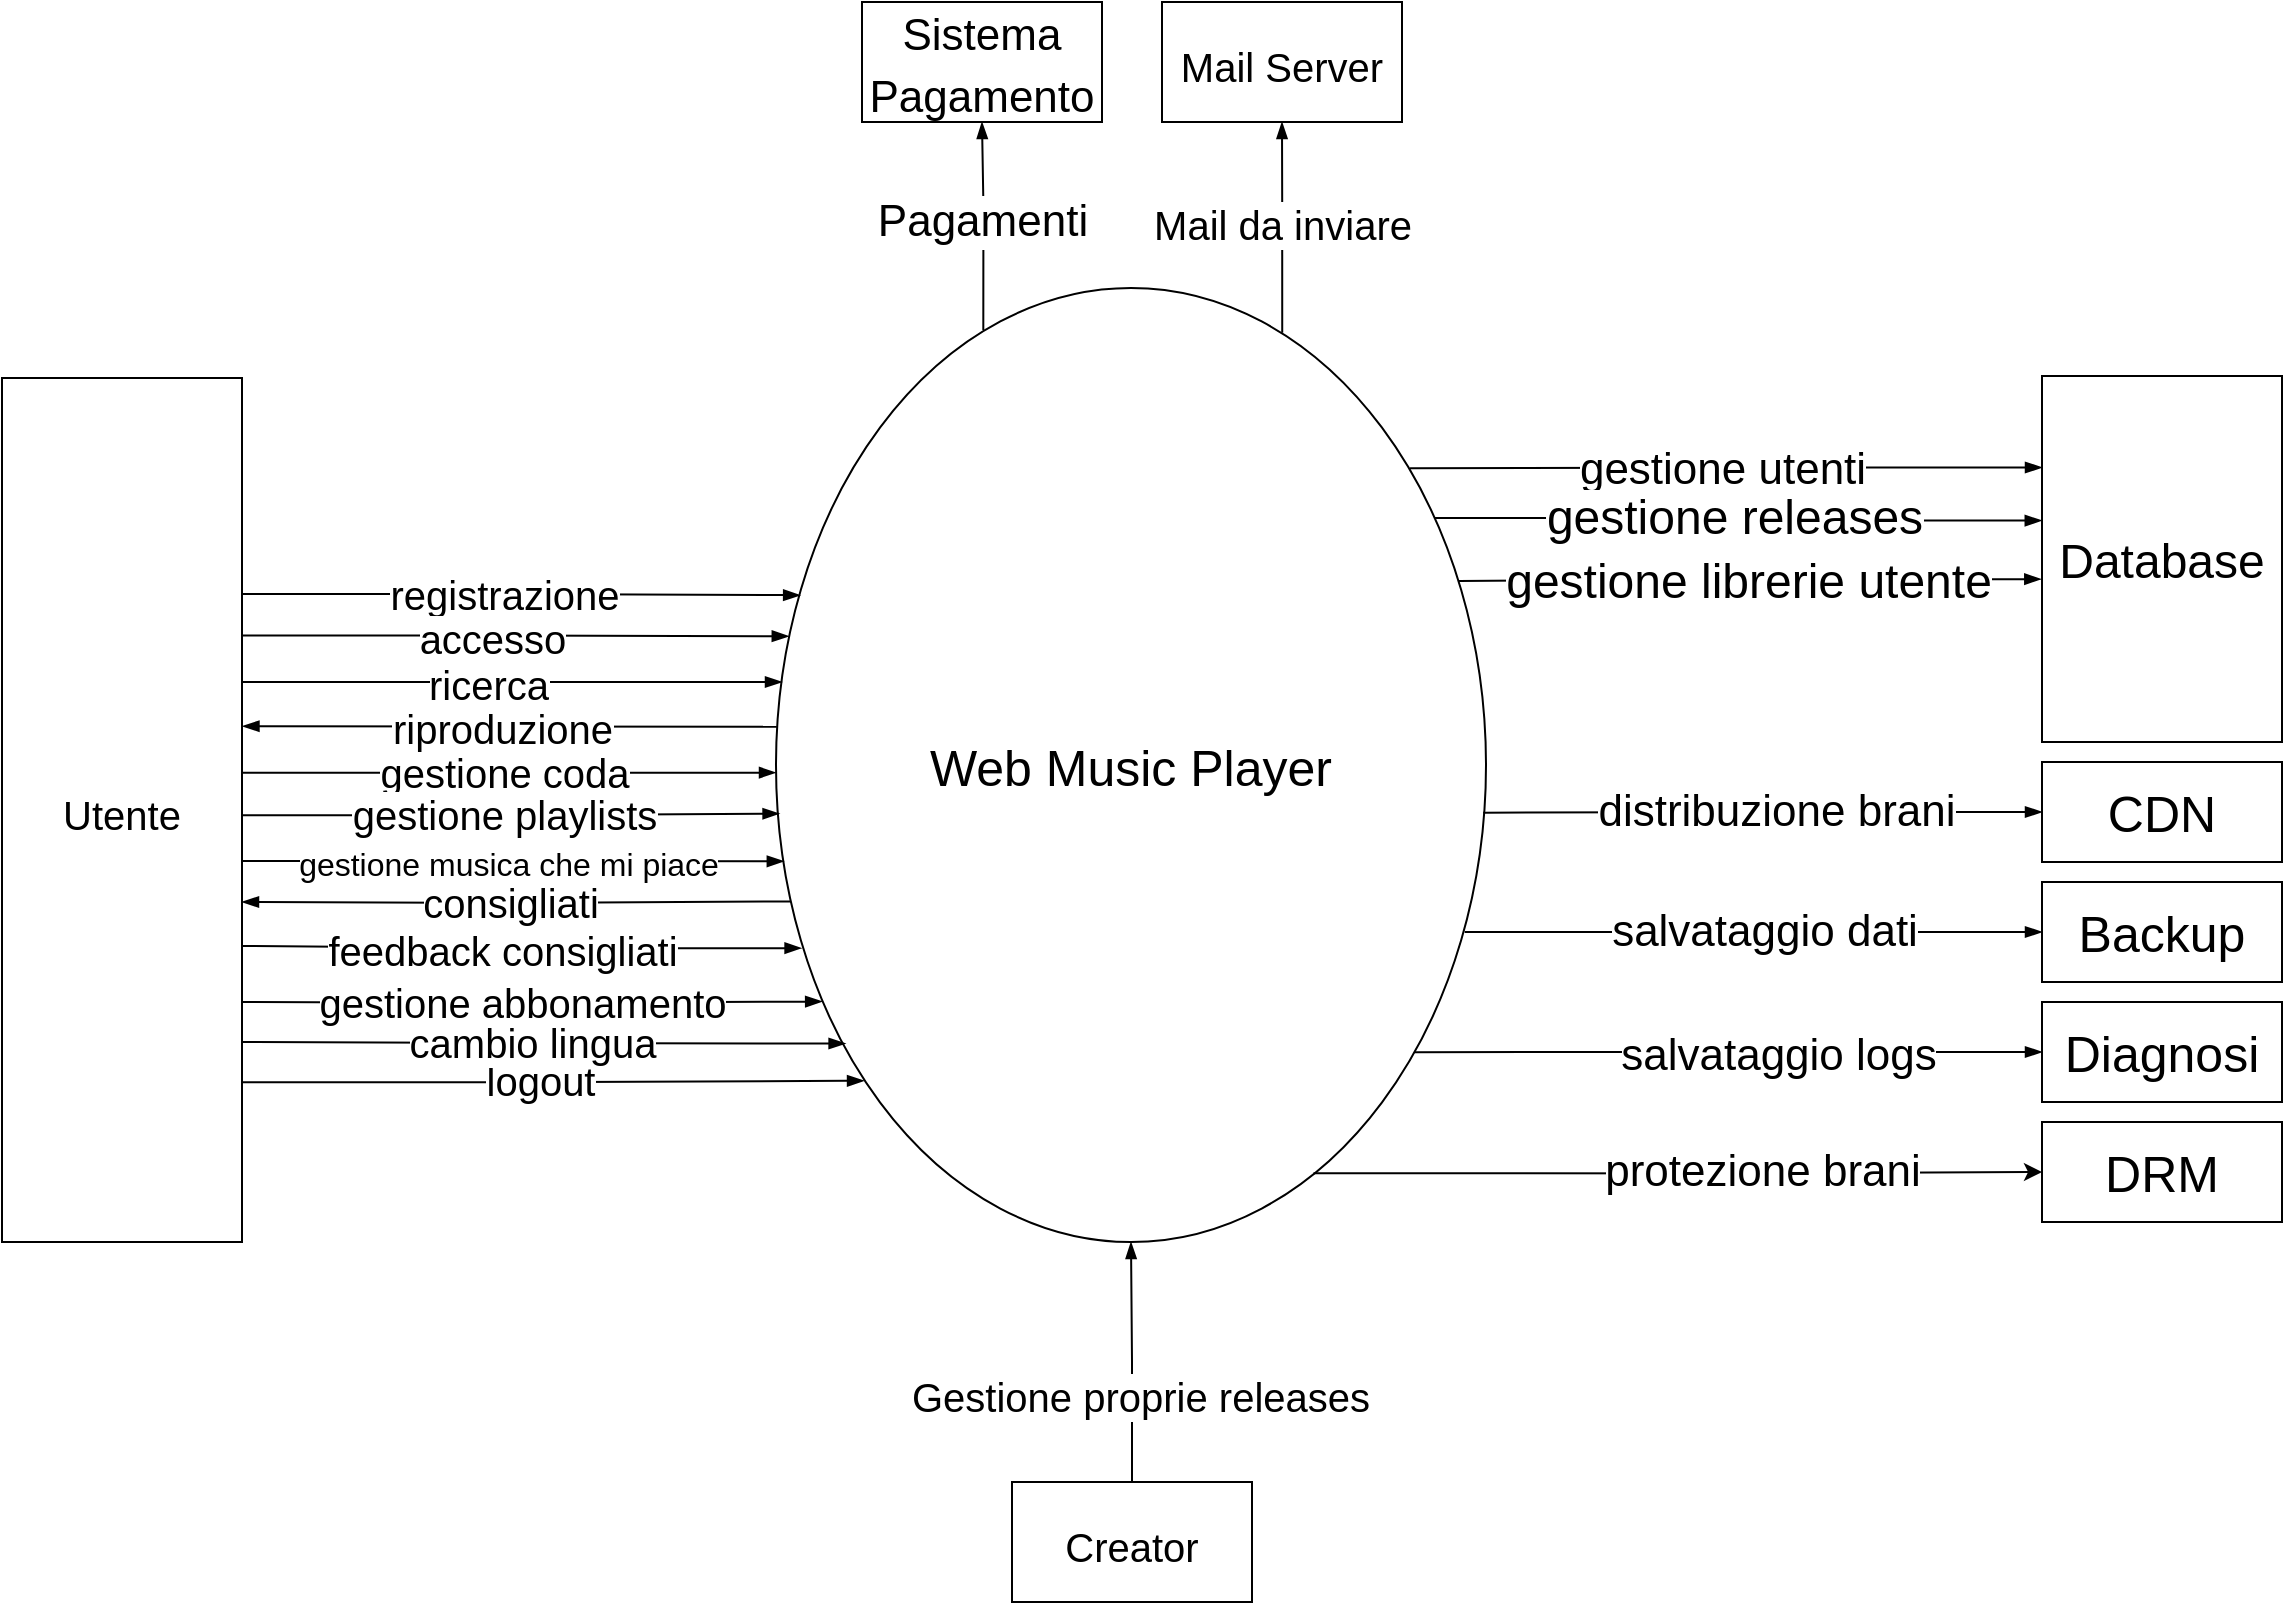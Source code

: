 <mxfile version="20.5.3" type="github">
  <diagram id="cxkiVun0ecZIqgZCX8Rb" name="Page-1">
    <mxGraphModel dx="809" dy="441" grid="1" gridSize="10" guides="1" tooltips="1" connect="1" arrows="1" fold="1" page="1" pageScale="1" pageWidth="1169" pageHeight="827" math="0" shadow="0">
      <root>
        <mxCell id="0" />
        <mxCell id="1" parent="0" />
        <mxCell id="ny1i_pYhpeBJi3MFas6G-4" style="edgeStyle=orthogonalEdgeStyle;rounded=0;orthogonalLoop=1;jettySize=auto;html=1;exitX=0.713;exitY=0.047;exitDx=0;exitDy=0;entryX=0.5;entryY=1;entryDx=0;entryDy=0;fontSize=20;endArrow=blockThin;endFill=1;exitPerimeter=0;" parent="1" source="ny1i_pYhpeBJi3MFas6G-2" target="ny1i_pYhpeBJi3MFas6G-3" edge="1">
          <mxGeometry relative="1" as="geometry" />
        </mxCell>
        <mxCell id="ny1i_pYhpeBJi3MFas6G-5" value="Mail da inviare" style="edgeLabel;html=1;align=center;verticalAlign=middle;resizable=0;points=[];fontSize=20;" parent="ny1i_pYhpeBJi3MFas6G-4" vertex="1" connectable="0">
          <mxGeometry x="0.171" y="1" relative="1" as="geometry">
            <mxPoint x="1" y="7" as="offset" />
          </mxGeometry>
        </mxCell>
        <mxCell id="ny1i_pYhpeBJi3MFas6G-2" value="&lt;font style=&quot;font-size: 25px;&quot;&gt;Web Music Player&lt;br&gt;&lt;/font&gt;" style="ellipse;whiteSpace=wrap;html=1;" parent="1" vertex="1">
          <mxGeometry x="407" y="153" width="355" height="477" as="geometry" />
        </mxCell>
        <mxCell id="ny1i_pYhpeBJi3MFas6G-3" value="&lt;font style=&quot;font-size: 20px;&quot;&gt;Mail Server&lt;br&gt;&lt;/font&gt;" style="rounded=0;whiteSpace=wrap;html=1;fontSize=25;" parent="1" vertex="1">
          <mxGeometry x="600" y="10" width="120" height="60" as="geometry" />
        </mxCell>
        <mxCell id="ny1i_pYhpeBJi3MFas6G-7" style="edgeStyle=orthogonalEdgeStyle;rounded=0;orthogonalLoop=1;jettySize=auto;html=1;exitX=0.5;exitY=0;exitDx=0;exitDy=0;entryX=0.5;entryY=1;entryDx=0;entryDy=0;fontSize=20;endArrow=blockThin;endFill=1;" parent="1" source="ny1i_pYhpeBJi3MFas6G-6" target="ny1i_pYhpeBJi3MFas6G-2" edge="1">
          <mxGeometry relative="1" as="geometry" />
        </mxCell>
        <mxCell id="ny1i_pYhpeBJi3MFas6G-8" value="&lt;div&gt;Gestione proprie releases&lt;/div&gt;" style="edgeLabel;html=1;align=center;verticalAlign=middle;resizable=0;points=[];fontSize=20;" parent="ny1i_pYhpeBJi3MFas6G-7" vertex="1" connectable="0">
          <mxGeometry x="-0.307" y="-4" relative="1" as="geometry">
            <mxPoint y="-1" as="offset" />
          </mxGeometry>
        </mxCell>
        <mxCell id="ny1i_pYhpeBJi3MFas6G-6" value="&lt;font style=&quot;font-size: 20px;&quot;&gt;Creator&lt;/font&gt;" style="rounded=0;whiteSpace=wrap;html=1;fontSize=25;" parent="1" vertex="1">
          <mxGeometry x="525" y="750" width="120" height="60" as="geometry" />
        </mxCell>
        <mxCell id="ny1i_pYhpeBJi3MFas6G-11" style="edgeStyle=orthogonalEdgeStyle;rounded=0;orthogonalLoop=1;jettySize=auto;html=1;exitX=1;exitY=0.25;exitDx=0;exitDy=0;entryX=0.034;entryY=0.322;entryDx=0;entryDy=0;entryPerimeter=0;fontSize=20;endArrow=blockThin;endFill=1;" parent="1" source="ny1i_pYhpeBJi3MFas6G-10" target="ny1i_pYhpeBJi3MFas6G-2" edge="1">
          <mxGeometry relative="1" as="geometry" />
        </mxCell>
        <mxCell id="ny1i_pYhpeBJi3MFas6G-12" value="registrazione" style="edgeLabel;html=1;align=center;verticalAlign=middle;resizable=0;points=[];fontSize=20;" parent="ny1i_pYhpeBJi3MFas6G-11" vertex="1" connectable="0">
          <mxGeometry x="0.057" y="1" relative="1" as="geometry">
            <mxPoint x="-17" as="offset" />
          </mxGeometry>
        </mxCell>
        <mxCell id="ny1i_pYhpeBJi3MFas6G-13" style="edgeStyle=orthogonalEdgeStyle;rounded=0;orthogonalLoop=1;jettySize=auto;html=1;exitX=0.998;exitY=0.298;exitDx=0;exitDy=0;entryX=0.018;entryY=0.365;entryDx=0;entryDy=0;entryPerimeter=0;fontSize=20;endArrow=blockThin;endFill=1;exitPerimeter=0;" parent="1" source="ny1i_pYhpeBJi3MFas6G-10" target="ny1i_pYhpeBJi3MFas6G-2" edge="1">
          <mxGeometry relative="1" as="geometry" />
        </mxCell>
        <mxCell id="ny1i_pYhpeBJi3MFas6G-14" value="accesso" style="edgeLabel;html=1;align=center;verticalAlign=middle;resizable=0;points=[];fontSize=20;" parent="ny1i_pYhpeBJi3MFas6G-13" vertex="1" connectable="0">
          <mxGeometry x="-0.088" y="-1" relative="1" as="geometry">
            <mxPoint as="offset" />
          </mxGeometry>
        </mxCell>
        <mxCell id="ny1i_pYhpeBJi3MFas6G-21" style="edgeStyle=orthogonalEdgeStyle;rounded=0;orthogonalLoop=1;jettySize=auto;html=1;exitX=1.003;exitY=0.457;exitDx=0;exitDy=0;entryX=0;entryY=0.508;entryDx=0;entryDy=0;entryPerimeter=0;fontSize=20;startArrow=none;startFill=0;endArrow=blockThin;endFill=1;exitPerimeter=0;" parent="1" source="ny1i_pYhpeBJi3MFas6G-10" target="ny1i_pYhpeBJi3MFas6G-2" edge="1">
          <mxGeometry relative="1" as="geometry" />
        </mxCell>
        <mxCell id="ny1i_pYhpeBJi3MFas6G-22" value="gestione coda" style="edgeLabel;html=1;align=center;verticalAlign=middle;resizable=0;points=[];fontSize=20;" parent="ny1i_pYhpeBJi3MFas6G-21" vertex="1" connectable="0">
          <mxGeometry x="-0.174" y="1" relative="1" as="geometry">
            <mxPoint x="20" as="offset" />
          </mxGeometry>
        </mxCell>
        <mxCell id="ny1i_pYhpeBJi3MFas6G-10" value="&lt;font style=&quot;font-size: 20px;&quot;&gt;Utente&lt;/font&gt;" style="rounded=0;whiteSpace=wrap;html=1;fontSize=25;" parent="1" vertex="1">
          <mxGeometry x="20" y="198" width="120" height="432" as="geometry" />
        </mxCell>
        <mxCell id="ny1i_pYhpeBJi3MFas6G-17" style="edgeStyle=orthogonalEdgeStyle;rounded=0;orthogonalLoop=1;jettySize=auto;html=1;fontSize=20;endArrow=blockThin;endFill=1;startArrow=none;startFill=0;" parent="1" edge="1">
          <mxGeometry relative="1" as="geometry">
            <mxPoint x="140" y="350" as="sourcePoint" />
            <mxPoint x="410" y="350" as="targetPoint" />
            <Array as="points">
              <mxPoint x="140" y="350" />
              <mxPoint x="409" y="350" />
            </Array>
          </mxGeometry>
        </mxCell>
        <mxCell id="ny1i_pYhpeBJi3MFas6G-18" value="ricerca" style="edgeLabel;html=1;align=center;verticalAlign=middle;resizable=0;points=[];fontSize=20;" parent="ny1i_pYhpeBJi3MFas6G-17" vertex="1" connectable="0">
          <mxGeometry x="-0.088" y="-1" relative="1" as="geometry">
            <mxPoint as="offset" />
          </mxGeometry>
        </mxCell>
        <mxCell id="ny1i_pYhpeBJi3MFas6G-19" style="edgeStyle=orthogonalEdgeStyle;rounded=0;orthogonalLoop=1;jettySize=auto;html=1;fontSize=20;endArrow=none;endFill=0;startArrow=blockThin;startFill=1;exitX=1.002;exitY=0.403;exitDx=0;exitDy=0;exitPerimeter=0;entryX=0.001;entryY=0.46;entryDx=0;entryDy=0;entryPerimeter=0;" parent="1" source="ny1i_pYhpeBJi3MFas6G-10" target="ny1i_pYhpeBJi3MFas6G-2" edge="1">
          <mxGeometry relative="1" as="geometry">
            <mxPoint x="140" y="350" as="sourcePoint" />
            <mxPoint x="410" y="350" as="targetPoint" />
            <Array as="points">
              <mxPoint x="407" y="372" />
            </Array>
          </mxGeometry>
        </mxCell>
        <mxCell id="ny1i_pYhpeBJi3MFas6G-20" value="riproduzione" style="edgeLabel;html=1;align=center;verticalAlign=middle;resizable=0;points=[];fontSize=20;" parent="ny1i_pYhpeBJi3MFas6G-19" vertex="1" connectable="0">
          <mxGeometry x="-0.088" y="-1" relative="1" as="geometry">
            <mxPoint x="8" as="offset" />
          </mxGeometry>
        </mxCell>
        <mxCell id="ny1i_pYhpeBJi3MFas6G-23" style="edgeStyle=orthogonalEdgeStyle;rounded=0;orthogonalLoop=1;jettySize=auto;html=1;exitX=0.996;exitY=0.506;exitDx=0;exitDy=0;entryX=0.005;entryY=0.551;entryDx=0;entryDy=0;entryPerimeter=0;fontSize=20;startArrow=none;startFill=0;endArrow=blockThin;endFill=1;exitPerimeter=0;" parent="1" source="ny1i_pYhpeBJi3MFas6G-10" target="ny1i_pYhpeBJi3MFas6G-2" edge="1">
          <mxGeometry relative="1" as="geometry" />
        </mxCell>
        <mxCell id="ny1i_pYhpeBJi3MFas6G-24" value="gestione playlists" style="edgeLabel;html=1;align=center;verticalAlign=middle;resizable=0;points=[];fontSize=20;" parent="ny1i_pYhpeBJi3MFas6G-23" vertex="1" connectable="0">
          <mxGeometry x="-0.174" y="1" relative="1" as="geometry">
            <mxPoint x="20" as="offset" />
          </mxGeometry>
        </mxCell>
        <mxCell id="ny1i_pYhpeBJi3MFas6G-25" style="edgeStyle=orthogonalEdgeStyle;rounded=0;orthogonalLoop=1;jettySize=auto;html=1;exitX=1.003;exitY=0.559;exitDx=0;exitDy=0;entryX=0.011;entryY=0.601;entryDx=0;entryDy=0;entryPerimeter=0;fontSize=20;startArrow=none;startFill=0;endArrow=blockThin;endFill=1;exitPerimeter=0;" parent="1" source="ny1i_pYhpeBJi3MFas6G-10" target="ny1i_pYhpeBJi3MFas6G-2" edge="1">
          <mxGeometry relative="1" as="geometry" />
        </mxCell>
        <mxCell id="ny1i_pYhpeBJi3MFas6G-26" value="&lt;font style=&quot;font-size: 16px;&quot;&gt;gestione musica che mi piace&lt;br&gt;&lt;/font&gt;" style="edgeLabel;html=1;align=center;verticalAlign=middle;resizable=0;points=[];fontSize=20;" parent="ny1i_pYhpeBJi3MFas6G-25" vertex="1" connectable="0">
          <mxGeometry x="-0.174" y="1" relative="1" as="geometry">
            <mxPoint x="20" as="offset" />
          </mxGeometry>
        </mxCell>
        <mxCell id="ny1i_pYhpeBJi3MFas6G-29" style="edgeStyle=orthogonalEdgeStyle;rounded=0;orthogonalLoop=1;jettySize=auto;html=1;entryX=0.021;entryY=0.643;entryDx=0;entryDy=0;entryPerimeter=0;fontSize=20;startArrow=blockThin;startFill=1;endArrow=none;endFill=0;" parent="1" target="ny1i_pYhpeBJi3MFas6G-2" edge="1">
          <mxGeometry relative="1" as="geometry">
            <mxPoint x="140" y="460" as="sourcePoint" />
          </mxGeometry>
        </mxCell>
        <mxCell id="ny1i_pYhpeBJi3MFas6G-30" value="consigliati" style="edgeLabel;html=1;align=center;verticalAlign=middle;resizable=0;points=[];fontSize=20;" parent="ny1i_pYhpeBJi3MFas6G-29" vertex="1" connectable="0">
          <mxGeometry x="-0.174" y="1" relative="1" as="geometry">
            <mxPoint x="20" as="offset" />
          </mxGeometry>
        </mxCell>
        <mxCell id="ny1i_pYhpeBJi3MFas6G-31" style="edgeStyle=orthogonalEdgeStyle;rounded=0;orthogonalLoop=1;jettySize=auto;html=1;fontSize=20;startArrow=none;startFill=0;endArrow=blockThin;endFill=1;entryX=0.065;entryY=0.748;entryDx=0;entryDy=0;entryPerimeter=0;" parent="1" target="ny1i_pYhpeBJi3MFas6G-2" edge="1">
          <mxGeometry relative="1" as="geometry">
            <mxPoint x="420" y="480" as="targetPoint" />
            <mxPoint x="140" y="510" as="sourcePoint" />
          </mxGeometry>
        </mxCell>
        <mxCell id="ny1i_pYhpeBJi3MFas6G-32" value="gestione abbonamento" style="edgeLabel;html=1;align=center;verticalAlign=middle;resizable=0;points=[];fontSize=20;" parent="ny1i_pYhpeBJi3MFas6G-31" vertex="1" connectable="0">
          <mxGeometry x="-0.174" y="1" relative="1" as="geometry">
            <mxPoint x="20" as="offset" />
          </mxGeometry>
        </mxCell>
        <mxCell id="ny1i_pYhpeBJi3MFas6G-35" style="edgeStyle=orthogonalEdgeStyle;rounded=0;orthogonalLoop=1;jettySize=auto;html=1;exitX=1;exitY=0.815;exitDx=0;exitDy=0;fontSize=20;startArrow=none;startFill=0;endArrow=blockThin;endFill=1;exitPerimeter=0;entryX=0.124;entryY=0.831;entryDx=0;entryDy=0;entryPerimeter=0;" parent="1" source="ny1i_pYhpeBJi3MFas6G-10" target="ny1i_pYhpeBJi3MFas6G-2" edge="1">
          <mxGeometry relative="1" as="geometry">
            <mxPoint x="440" y="527" as="targetPoint" />
          </mxGeometry>
        </mxCell>
        <mxCell id="ny1i_pYhpeBJi3MFas6G-36" value="logout" style="edgeLabel;html=1;align=center;verticalAlign=middle;resizable=0;points=[];fontSize=20;" parent="ny1i_pYhpeBJi3MFas6G-35" vertex="1" connectable="0">
          <mxGeometry x="-0.174" y="1" relative="1" as="geometry">
            <mxPoint x="20" as="offset" />
          </mxGeometry>
        </mxCell>
        <mxCell id="ny1i_pYhpeBJi3MFas6G-38" style="edgeStyle=orthogonalEdgeStyle;rounded=0;orthogonalLoop=1;jettySize=auto;html=1;fontSize=22;startArrow=none;startFill=0;endArrow=blockThin;endFill=1;exitX=0.292;exitY=0.044;exitDx=0;exitDy=0;exitPerimeter=0;" parent="1" source="ny1i_pYhpeBJi3MFas6G-2" target="ny1i_pYhpeBJi3MFas6G-37" edge="1">
          <mxGeometry relative="1" as="geometry" />
        </mxCell>
        <mxCell id="ny1i_pYhpeBJi3MFas6G-39" value="Pagamenti" style="edgeLabel;html=1;align=center;verticalAlign=middle;resizable=0;points=[];fontSize=22;" parent="ny1i_pYhpeBJi3MFas6G-38" vertex="1" connectable="0">
          <mxGeometry x="-0.094" y="-1" relative="1" as="geometry">
            <mxPoint x="-2" y="-7" as="offset" />
          </mxGeometry>
        </mxCell>
        <mxCell id="ny1i_pYhpeBJi3MFas6G-37" value="&lt;font style=&quot;font-size: 22px;&quot;&gt;Sistema Pagamento&lt;br&gt;&lt;/font&gt;" style="rounded=0;whiteSpace=wrap;html=1;fontSize=25;" parent="1" vertex="1">
          <mxGeometry x="450" y="10" width="120" height="60" as="geometry" />
        </mxCell>
        <mxCell id="ny1i_pYhpeBJi3MFas6G-41" style="edgeStyle=orthogonalEdgeStyle;rounded=0;orthogonalLoop=1;jettySize=auto;html=1;exitX=0;exitY=0.25;exitDx=0;exitDy=0;entryX=0.893;entryY=0.189;entryDx=0;entryDy=0;entryPerimeter=0;fontSize=24;startArrow=blockThin;startFill=1;endArrow=none;endFill=0;" parent="1" source="ny1i_pYhpeBJi3MFas6G-40" target="ny1i_pYhpeBJi3MFas6G-2" edge="1">
          <mxGeometry relative="1" as="geometry" />
        </mxCell>
        <mxCell id="ny1i_pYhpeBJi3MFas6G-43" value="&lt;font style=&quot;font-size: 22px;&quot;&gt;gestione utenti&lt;/font&gt;" style="edgeLabel;html=1;align=center;verticalAlign=middle;resizable=0;points=[];fontSize=24;" parent="ny1i_pYhpeBJi3MFas6G-41" vertex="1" connectable="0">
          <mxGeometry x="0.015" relative="1" as="geometry">
            <mxPoint as="offset" />
          </mxGeometry>
        </mxCell>
        <mxCell id="ny1i_pYhpeBJi3MFas6G-40" value="&lt;font style=&quot;font-size: 24px;&quot;&gt;Database&lt;/font&gt;" style="rounded=0;whiteSpace=wrap;html=1;fontSize=25;" parent="1" vertex="1">
          <mxGeometry x="1040" y="197" width="120" height="183" as="geometry" />
        </mxCell>
        <mxCell id="ny1i_pYhpeBJi3MFas6G-44" style="edgeStyle=orthogonalEdgeStyle;rounded=0;orthogonalLoop=1;jettySize=auto;html=1;exitX=-0.001;exitY=0.395;exitDx=0;exitDy=0;fontSize=24;startArrow=blockThin;startFill=1;endArrow=none;endFill=0;exitPerimeter=0;entryX=0.927;entryY=0.241;entryDx=0;entryDy=0;entryPerimeter=0;" parent="1" source="ny1i_pYhpeBJi3MFas6G-40" target="ny1i_pYhpeBJi3MFas6G-2" edge="1">
          <mxGeometry relative="1" as="geometry">
            <mxPoint x="740" y="270" as="targetPoint" />
          </mxGeometry>
        </mxCell>
        <mxCell id="ny1i_pYhpeBJi3MFas6G-45" value="gestione releases" style="edgeLabel;html=1;align=center;verticalAlign=middle;resizable=0;points=[];fontSize=24;" parent="ny1i_pYhpeBJi3MFas6G-44" vertex="1" connectable="0">
          <mxGeometry x="0.015" relative="1" as="geometry">
            <mxPoint as="offset" />
          </mxGeometry>
        </mxCell>
        <mxCell id="ny1i_pYhpeBJi3MFas6G-46" style="edgeStyle=orthogonalEdgeStyle;rounded=0;orthogonalLoop=1;jettySize=auto;html=1;exitX=-0.003;exitY=0.555;exitDx=0;exitDy=0;fontSize=24;startArrow=blockThin;startFill=1;endArrow=none;endFill=0;exitPerimeter=0;entryX=0.962;entryY=0.307;entryDx=0;entryDy=0;entryPerimeter=0;" parent="1" source="ny1i_pYhpeBJi3MFas6G-40" target="ny1i_pYhpeBJi3MFas6G-2" edge="1">
          <mxGeometry relative="1" as="geometry">
            <mxPoint x="750" y="300" as="targetPoint" />
          </mxGeometry>
        </mxCell>
        <mxCell id="ny1i_pYhpeBJi3MFas6G-47" value="gestione librerie utente" style="edgeLabel;html=1;align=center;verticalAlign=middle;resizable=0;points=[];fontSize=24;" parent="ny1i_pYhpeBJi3MFas6G-46" vertex="1" connectable="0">
          <mxGeometry x="0.015" relative="1" as="geometry">
            <mxPoint as="offset" />
          </mxGeometry>
        </mxCell>
        <mxCell id="ny1i_pYhpeBJi3MFas6G-51" style="edgeStyle=orthogonalEdgeStyle;rounded=0;orthogonalLoop=1;jettySize=auto;html=1;exitX=0;exitY=0.5;exitDx=0;exitDy=0;entryX=0.996;entryY=0.55;entryDx=0;entryDy=0;entryPerimeter=0;fontSize=22;startArrow=blockThin;startFill=1;endArrow=none;endFill=0;" parent="1" source="ny1i_pYhpeBJi3MFas6G-48" target="ny1i_pYhpeBJi3MFas6G-2" edge="1">
          <mxGeometry relative="1" as="geometry" />
        </mxCell>
        <mxCell id="ny1i_pYhpeBJi3MFas6G-52" value="distribuzione brani" style="edgeLabel;html=1;align=center;verticalAlign=middle;resizable=0;points=[];fontSize=22;" parent="ny1i_pYhpeBJi3MFas6G-51" vertex="1" connectable="0">
          <mxGeometry x="-0.046" relative="1" as="geometry">
            <mxPoint as="offset" />
          </mxGeometry>
        </mxCell>
        <mxCell id="ny1i_pYhpeBJi3MFas6G-48" value="CDN" style="rounded=0;whiteSpace=wrap;html=1;fontSize=25;" parent="1" vertex="1">
          <mxGeometry x="1040" y="390" width="120" height="50" as="geometry" />
        </mxCell>
        <mxCell id="ny1i_pYhpeBJi3MFas6G-53" style="edgeStyle=orthogonalEdgeStyle;rounded=0;orthogonalLoop=1;jettySize=auto;html=1;exitX=0;exitY=0.5;exitDx=0;exitDy=0;fontSize=22;startArrow=blockThin;startFill=1;endArrow=none;endFill=0;entryX=0.97;entryY=0.675;entryDx=0;entryDy=0;entryPerimeter=0;" parent="1" source="ny1i_pYhpeBJi3MFas6G-49" target="ny1i_pYhpeBJi3MFas6G-2" edge="1">
          <mxGeometry relative="1" as="geometry">
            <mxPoint x="750" y="475" as="targetPoint" />
          </mxGeometry>
        </mxCell>
        <mxCell id="ny1i_pYhpeBJi3MFas6G-54" value="salvataggio dati" style="edgeLabel;html=1;align=center;verticalAlign=middle;resizable=0;points=[];fontSize=22;" parent="ny1i_pYhpeBJi3MFas6G-53" vertex="1" connectable="0">
          <mxGeometry x="-0.038" relative="1" as="geometry">
            <mxPoint as="offset" />
          </mxGeometry>
        </mxCell>
        <mxCell id="ny1i_pYhpeBJi3MFas6G-49" value="Backup" style="rounded=0;whiteSpace=wrap;html=1;fontSize=25;" parent="1" vertex="1">
          <mxGeometry x="1040" y="450" width="120" height="50" as="geometry" />
        </mxCell>
        <mxCell id="ny1i_pYhpeBJi3MFas6G-55" style="edgeStyle=orthogonalEdgeStyle;rounded=0;orthogonalLoop=1;jettySize=auto;html=1;exitX=0;exitY=0.5;exitDx=0;exitDy=0;entryX=0.899;entryY=0.801;entryDx=0;entryDy=0;entryPerimeter=0;fontSize=22;startArrow=blockThin;startFill=1;endArrow=none;endFill=0;" parent="1" source="ny1i_pYhpeBJi3MFas6G-50" target="ny1i_pYhpeBJi3MFas6G-2" edge="1">
          <mxGeometry relative="1" as="geometry" />
        </mxCell>
        <mxCell id="ny1i_pYhpeBJi3MFas6G-56" value="salvataggio logs" style="edgeLabel;html=1;align=center;verticalAlign=middle;resizable=0;points=[];fontSize=22;" parent="ny1i_pYhpeBJi3MFas6G-55" vertex="1" connectable="0">
          <mxGeometry x="-0.115" y="1" relative="1" as="geometry">
            <mxPoint x="7" y="1" as="offset" />
          </mxGeometry>
        </mxCell>
        <mxCell id="ny1i_pYhpeBJi3MFas6G-50" value="Diagnosi" style="rounded=0;whiteSpace=wrap;html=1;fontSize=25;" parent="1" vertex="1">
          <mxGeometry x="1040" y="510" width="120" height="50" as="geometry" />
        </mxCell>
        <mxCell id="06c9f3jlG0sUGai_QYi6-2" style="edgeStyle=orthogonalEdgeStyle;rounded=0;orthogonalLoop=1;jettySize=auto;html=1;exitX=0.757;exitY=0.928;exitDx=0;exitDy=0;entryX=0;entryY=0.5;entryDx=0;entryDy=0;startArrow=none;startFill=0;exitPerimeter=0;" edge="1" parent="1" source="ny1i_pYhpeBJi3MFas6G-2" target="06c9f3jlG0sUGai_QYi6-1">
          <mxGeometry relative="1" as="geometry" />
        </mxCell>
        <mxCell id="06c9f3jlG0sUGai_QYi6-5" value="&lt;font style=&quot;font-size: 22px;&quot;&gt;protezione brani&lt;br&gt;&lt;/font&gt;" style="edgeLabel;html=1;align=center;verticalAlign=middle;resizable=0;points=[];" vertex="1" connectable="0" parent="06c9f3jlG0sUGai_QYi6-2">
          <mxGeometry x="0.289" y="-1" relative="1" as="geometry">
            <mxPoint x="-10" y="-1" as="offset" />
          </mxGeometry>
        </mxCell>
        <mxCell id="06c9f3jlG0sUGai_QYi6-1" value="DRM" style="rounded=0;whiteSpace=wrap;html=1;fontSize=25;" vertex="1" parent="1">
          <mxGeometry x="1040" y="570" width="120" height="50" as="geometry" />
        </mxCell>
        <mxCell id="06c9f3jlG0sUGai_QYi6-3" style="edgeStyle=orthogonalEdgeStyle;rounded=0;orthogonalLoop=1;jettySize=auto;html=1;fontSize=20;startArrow=blockThin;startFill=1;endArrow=none;endFill=0;exitX=0.036;exitY=0.692;exitDx=0;exitDy=0;exitPerimeter=0;" edge="1" parent="1" source="ny1i_pYhpeBJi3MFas6G-2">
          <mxGeometry relative="1" as="geometry">
            <mxPoint x="140" y="482" as="targetPoint" />
          </mxGeometry>
        </mxCell>
        <mxCell id="06c9f3jlG0sUGai_QYi6-4" value="feedback consigliati" style="edgeLabel;html=1;align=center;verticalAlign=middle;resizable=0;points=[];fontSize=20;" vertex="1" connectable="0" parent="06c9f3jlG0sUGai_QYi6-3">
          <mxGeometry x="-0.174" y="1" relative="1" as="geometry">
            <mxPoint x="-34" as="offset" />
          </mxGeometry>
        </mxCell>
        <mxCell id="ny1i_pYhpeBJi3MFas6G-33" style="edgeStyle=orthogonalEdgeStyle;rounded=0;orthogonalLoop=1;jettySize=auto;html=1;fontSize=20;startArrow=none;startFill=0;endArrow=blockThin;endFill=1;entryX=0.098;entryY=0.792;entryDx=0;entryDy=0;entryPerimeter=0;" parent="1" target="ny1i_pYhpeBJi3MFas6G-2" edge="1">
          <mxGeometry relative="1" as="geometry">
            <mxPoint x="140" y="530" as="sourcePoint" />
            <mxPoint x="420" y="480" as="targetPoint" />
          </mxGeometry>
        </mxCell>
        <mxCell id="ny1i_pYhpeBJi3MFas6G-34" value="cambio lingua" style="edgeLabel;html=1;align=center;verticalAlign=middle;resizable=0;points=[];fontSize=20;" parent="ny1i_pYhpeBJi3MFas6G-33" vertex="1" connectable="0">
          <mxGeometry x="-0.174" y="1" relative="1" as="geometry">
            <mxPoint x="20" as="offset" />
          </mxGeometry>
        </mxCell>
      </root>
    </mxGraphModel>
  </diagram>
</mxfile>

